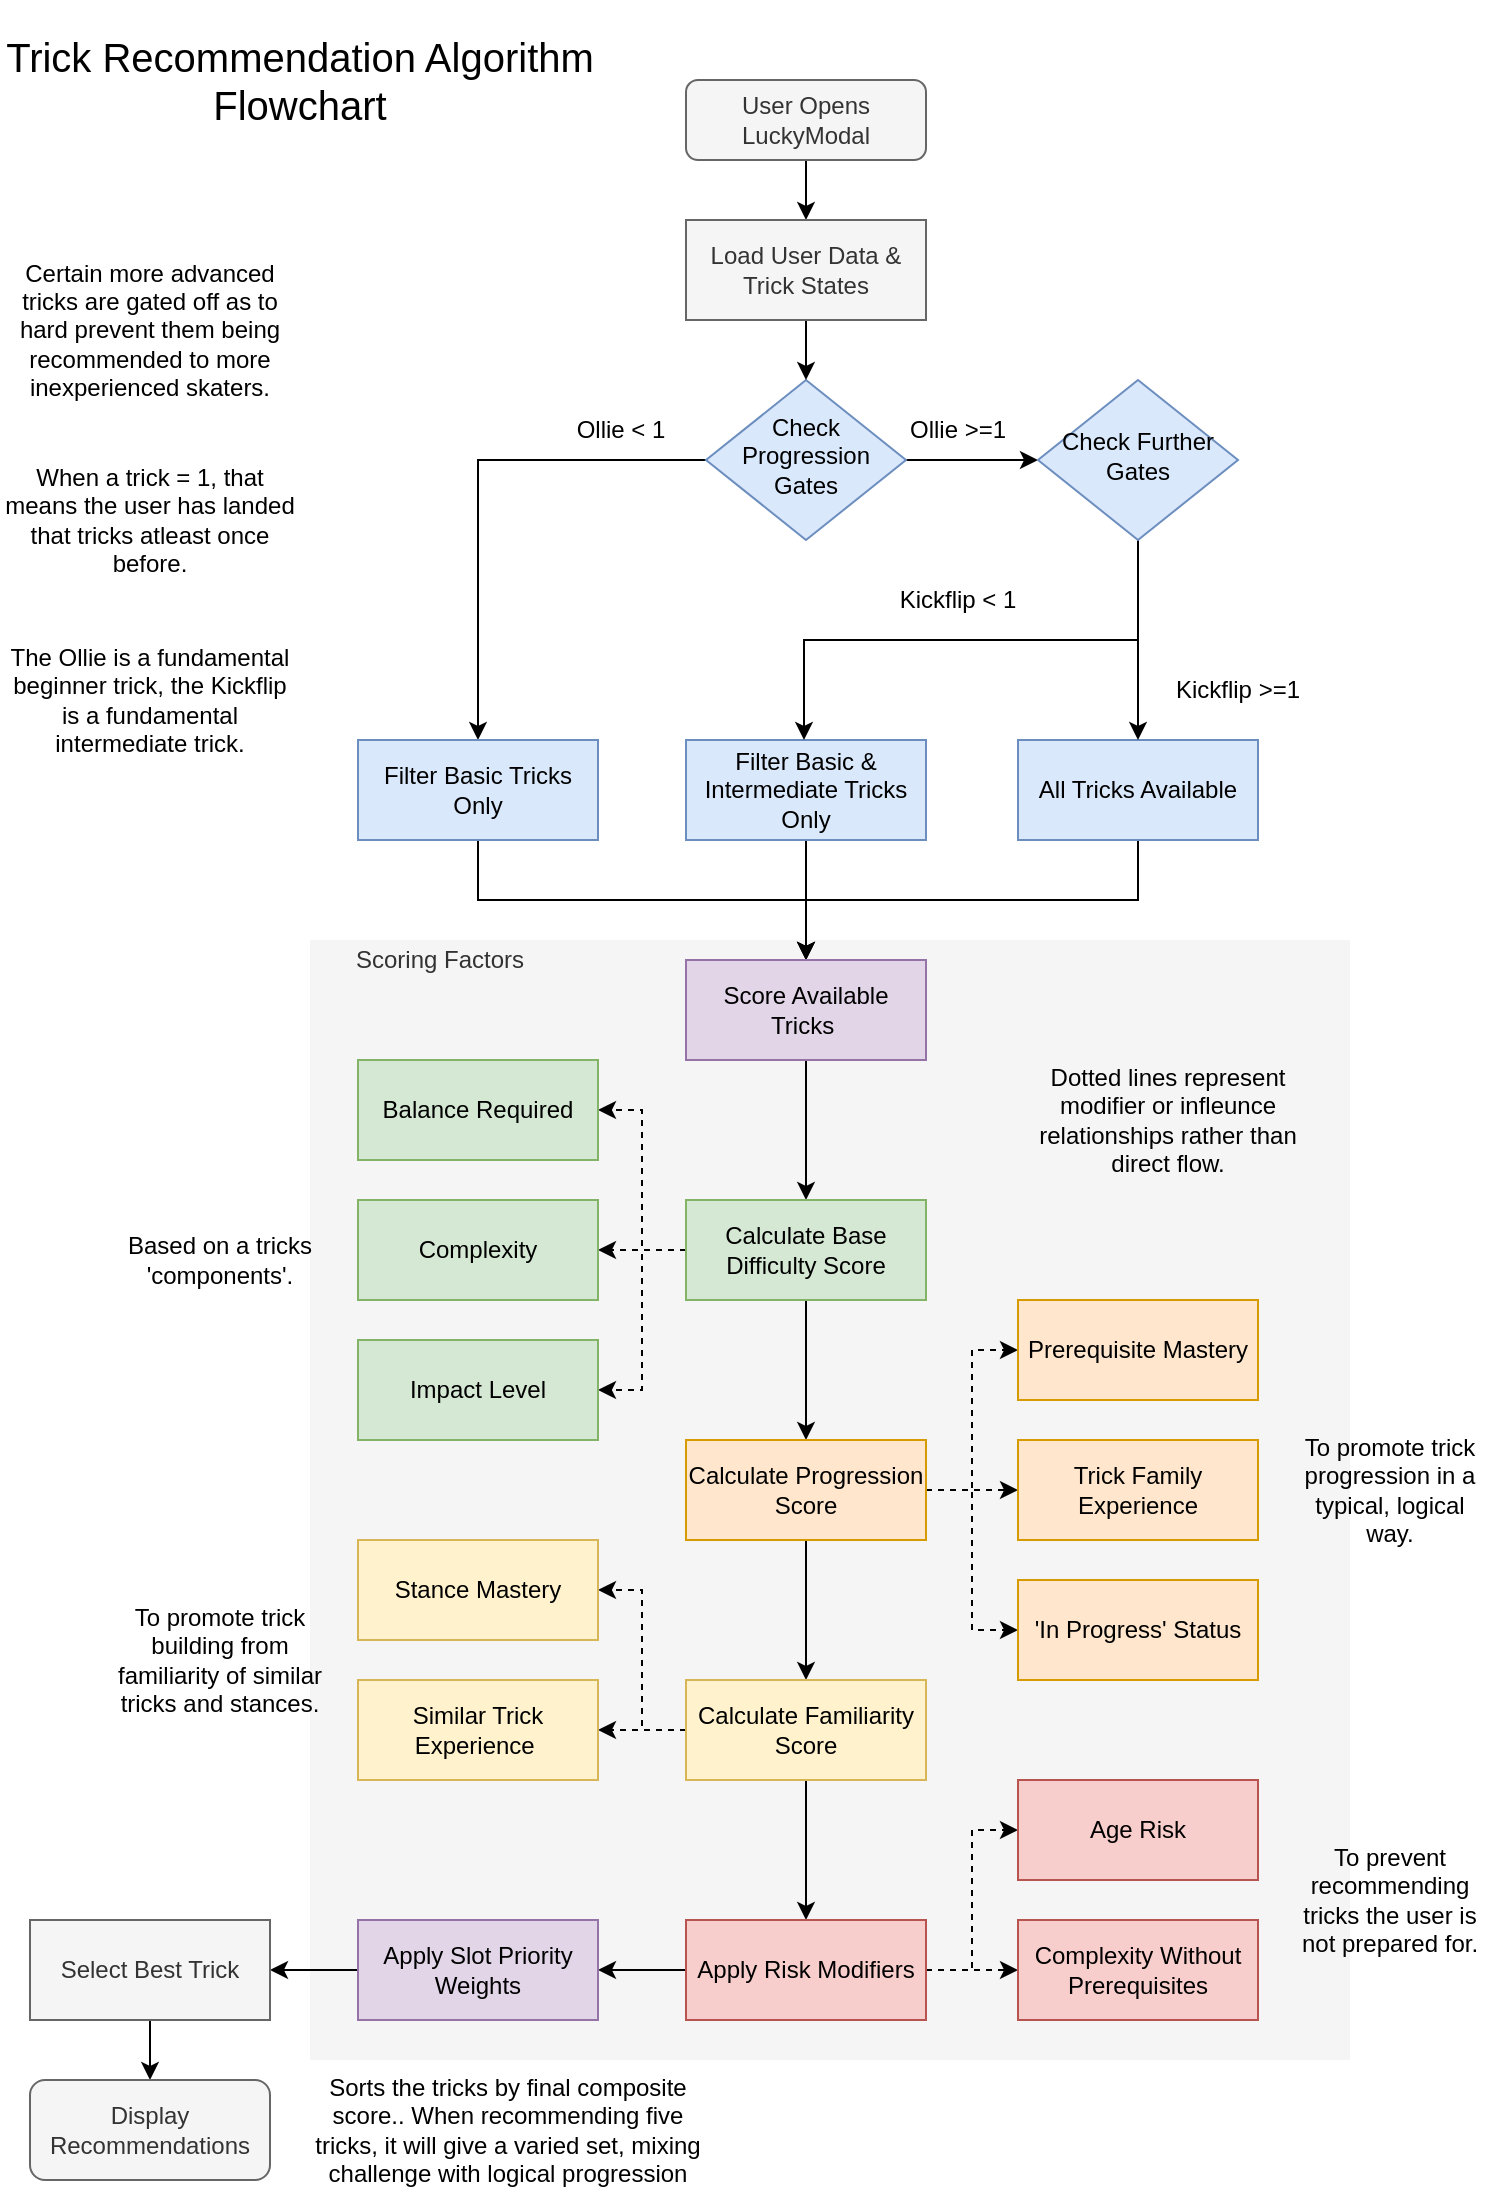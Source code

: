 <mxfile version="26.0.16">
  <diagram id="C5RBs43oDa-KdzZeNtuy" name="Page-1">
    <mxGraphModel dx="1641" dy="1022" grid="1" gridSize="10" guides="1" tooltips="1" connect="1" arrows="1" fold="1" page="1" pageScale="1" pageWidth="827" pageHeight="1169" math="0" shadow="0">
      <root>
        <mxCell id="WIyWlLk6GJQsqaUBKTNV-0" />
        <mxCell id="WIyWlLk6GJQsqaUBKTNV-1" parent="WIyWlLk6GJQsqaUBKTNV-0" />
        <mxCell id="xBVpdES65EL6d3hLuaZw-73" value="" style="rounded=0;whiteSpace=wrap;html=1;strokeColor=none;fillColor=#f5f5f5;fontColor=#333333;" vertex="1" parent="WIyWlLk6GJQsqaUBKTNV-1">
          <mxGeometry x="210" y="500" width="520" height="560" as="geometry" />
        </mxCell>
        <mxCell id="xBVpdES65EL6d3hLuaZw-68" style="edgeStyle=orthogonalEdgeStyle;rounded=0;orthogonalLoop=1;jettySize=auto;html=1;" edge="1" parent="WIyWlLk6GJQsqaUBKTNV-1" source="WIyWlLk6GJQsqaUBKTNV-3" target="xBVpdES65EL6d3hLuaZw-0">
          <mxGeometry relative="1" as="geometry" />
        </mxCell>
        <mxCell id="WIyWlLk6GJQsqaUBKTNV-3" value="User Opens LuckyModal" style="rounded=1;whiteSpace=wrap;html=1;fontSize=12;glass=0;strokeWidth=1;shadow=0;fillColor=#f5f5f5;strokeColor=#666666;fontColor=#333333;" parent="WIyWlLk6GJQsqaUBKTNV-1" vertex="1">
          <mxGeometry x="398" y="70" width="120" height="40" as="geometry" />
        </mxCell>
        <mxCell id="xBVpdES65EL6d3hLuaZw-7" style="edgeStyle=orthogonalEdgeStyle;rounded=0;orthogonalLoop=1;jettySize=auto;html=1;" edge="1" parent="WIyWlLk6GJQsqaUBKTNV-1" source="WIyWlLk6GJQsqaUBKTNV-6" target="xBVpdES65EL6d3hLuaZw-4">
          <mxGeometry relative="1" as="geometry" />
        </mxCell>
        <mxCell id="xBVpdES65EL6d3hLuaZw-16" style="edgeStyle=orthogonalEdgeStyle;rounded=0;orthogonalLoop=1;jettySize=auto;html=1;" edge="1" parent="WIyWlLk6GJQsqaUBKTNV-1" source="WIyWlLk6GJQsqaUBKTNV-6" target="xBVpdES65EL6d3hLuaZw-13">
          <mxGeometry relative="1" as="geometry" />
        </mxCell>
        <mxCell id="WIyWlLk6GJQsqaUBKTNV-6" value="Check Progression Gates" style="rhombus;whiteSpace=wrap;html=1;shadow=0;fontFamily=Helvetica;fontSize=12;align=center;strokeWidth=1;spacing=6;spacingTop=-4;fillColor=#dae8fc;strokeColor=#6c8ebf;" parent="WIyWlLk6GJQsqaUBKTNV-1" vertex="1">
          <mxGeometry x="408" y="220" width="100" height="80" as="geometry" />
        </mxCell>
        <mxCell id="xBVpdES65EL6d3hLuaZw-69" style="edgeStyle=orthogonalEdgeStyle;rounded=0;orthogonalLoop=1;jettySize=auto;html=1;" edge="1" parent="WIyWlLk6GJQsqaUBKTNV-1" source="xBVpdES65EL6d3hLuaZw-0" target="WIyWlLk6GJQsqaUBKTNV-6">
          <mxGeometry relative="1" as="geometry" />
        </mxCell>
        <mxCell id="xBVpdES65EL6d3hLuaZw-0" value="Load User Data &amp;amp; Trick States" style="rounded=0;whiteSpace=wrap;html=1;fillColor=#f5f5f5;strokeColor=#666666;fontColor=#333333;" vertex="1" parent="WIyWlLk6GJQsqaUBKTNV-1">
          <mxGeometry x="398" y="140" width="120" height="50" as="geometry" />
        </mxCell>
        <mxCell id="xBVpdES65EL6d3hLuaZw-3" value="Certain more advanced tricks are gated off as to hard prevent them being recommended to more inexperienced skaters." style="text;align=center;verticalAlign=middle;rounded=0;whiteSpace=wrap;" vertex="1" parent="WIyWlLk6GJQsqaUBKTNV-1">
          <mxGeometry x="55" y="140" width="150" height="110" as="geometry" />
        </mxCell>
        <mxCell id="xBVpdES65EL6d3hLuaZw-71" style="edgeStyle=orthogonalEdgeStyle;rounded=0;orthogonalLoop=1;jettySize=auto;html=1;" edge="1" parent="WIyWlLk6GJQsqaUBKTNV-1" source="xBVpdES65EL6d3hLuaZw-4" target="xBVpdES65EL6d3hLuaZw-23">
          <mxGeometry relative="1" as="geometry">
            <Array as="points">
              <mxPoint x="294" y="480" />
              <mxPoint x="458" y="480" />
            </Array>
          </mxGeometry>
        </mxCell>
        <mxCell id="xBVpdES65EL6d3hLuaZw-4" value="Filter Basic Tricks Only" style="rounded=0;whiteSpace=wrap;html=1;fillColor=#dae8fc;strokeColor=#6c8ebf;" vertex="1" parent="WIyWlLk6GJQsqaUBKTNV-1">
          <mxGeometry x="234" y="400" width="120" height="50" as="geometry" />
        </mxCell>
        <mxCell id="xBVpdES65EL6d3hLuaZw-42" style="edgeStyle=orthogonalEdgeStyle;rounded=0;orthogonalLoop=1;jettySize=auto;html=1;" edge="1" parent="WIyWlLk6GJQsqaUBKTNV-1" source="xBVpdES65EL6d3hLuaZw-5" target="xBVpdES65EL6d3hLuaZw-23">
          <mxGeometry relative="1" as="geometry" />
        </mxCell>
        <mxCell id="xBVpdES65EL6d3hLuaZw-5" value="Filter Basic &amp;amp; Intermediate Tricks Only" style="rounded=0;whiteSpace=wrap;html=1;fillColor=#dae8fc;strokeColor=#6c8ebf;" vertex="1" parent="WIyWlLk6GJQsqaUBKTNV-1">
          <mxGeometry x="398" y="400" width="120" height="50" as="geometry" />
        </mxCell>
        <mxCell id="xBVpdES65EL6d3hLuaZw-70" style="edgeStyle=orthogonalEdgeStyle;rounded=0;orthogonalLoop=1;jettySize=auto;html=1;" edge="1" parent="WIyWlLk6GJQsqaUBKTNV-1" source="xBVpdES65EL6d3hLuaZw-6" target="xBVpdES65EL6d3hLuaZw-23">
          <mxGeometry relative="1" as="geometry">
            <Array as="points">
              <mxPoint x="624" y="480" />
              <mxPoint x="458" y="480" />
            </Array>
          </mxGeometry>
        </mxCell>
        <mxCell id="xBVpdES65EL6d3hLuaZw-6" value="All Tricks Available" style="rounded=0;whiteSpace=wrap;html=1;fillColor=#dae8fc;strokeColor=#6c8ebf;" vertex="1" parent="WIyWlLk6GJQsqaUBKTNV-1">
          <mxGeometry x="564" y="400" width="120" height="50" as="geometry" />
        </mxCell>
        <mxCell id="xBVpdES65EL6d3hLuaZw-10" value="Ollie &lt; 1" style="text;align=center;verticalAlign=middle;rounded=0;whiteSpace=wrap;" vertex="1" parent="WIyWlLk6GJQsqaUBKTNV-1">
          <mxGeometry x="333" y="230" width="65" height="30" as="geometry" />
        </mxCell>
        <mxCell id="xBVpdES65EL6d3hLuaZw-11" value="Ollie &gt;=1" style="text;align=center;verticalAlign=middle;rounded=0;whiteSpace=wrap;" vertex="1" parent="WIyWlLk6GJQsqaUBKTNV-1">
          <mxGeometry x="494" y="230" width="80" height="30" as="geometry" />
        </mxCell>
        <mxCell id="xBVpdES65EL6d3hLuaZw-17" style="edgeStyle=orthogonalEdgeStyle;rounded=0;orthogonalLoop=1;jettySize=auto;html=1;" edge="1" parent="WIyWlLk6GJQsqaUBKTNV-1" source="xBVpdES65EL6d3hLuaZw-13" target="xBVpdES65EL6d3hLuaZw-6">
          <mxGeometry relative="1" as="geometry" />
        </mxCell>
        <mxCell id="xBVpdES65EL6d3hLuaZw-18" style="edgeStyle=orthogonalEdgeStyle;rounded=0;orthogonalLoop=1;jettySize=auto;html=1;" edge="1" parent="WIyWlLk6GJQsqaUBKTNV-1" source="xBVpdES65EL6d3hLuaZw-13" target="xBVpdES65EL6d3hLuaZw-5">
          <mxGeometry relative="1" as="geometry">
            <Array as="points">
              <mxPoint x="624" y="350" />
              <mxPoint x="457" y="350" />
            </Array>
          </mxGeometry>
        </mxCell>
        <mxCell id="xBVpdES65EL6d3hLuaZw-13" value="Check Further Gates" style="rhombus;whiteSpace=wrap;html=1;shadow=0;fontFamily=Helvetica;fontSize=12;align=center;strokeWidth=1;spacing=6;spacingTop=-4;fillColor=#dae8fc;strokeColor=#6c8ebf;" vertex="1" parent="WIyWlLk6GJQsqaUBKTNV-1">
          <mxGeometry x="574" y="220" width="100" height="80" as="geometry" />
        </mxCell>
        <mxCell id="xBVpdES65EL6d3hLuaZw-19" value="Kickflip &lt; 1" style="text;align=center;verticalAlign=middle;rounded=0;whiteSpace=wrap;" vertex="1" parent="WIyWlLk6GJQsqaUBKTNV-1">
          <mxGeometry x="494" y="315" width="80" height="30" as="geometry" />
        </mxCell>
        <mxCell id="xBVpdES65EL6d3hLuaZw-20" value="Kickflip &gt;=1" style="text;align=center;verticalAlign=middle;rounded=0;whiteSpace=wrap;" vertex="1" parent="WIyWlLk6GJQsqaUBKTNV-1">
          <mxGeometry x="634" y="360" width="80" height="30" as="geometry" />
        </mxCell>
        <mxCell id="xBVpdES65EL6d3hLuaZw-21" value="When a trick = 1, that means the user has landed that tricks atleast once before." style="text;align=center;verticalAlign=middle;rounded=0;whiteSpace=wrap;" vertex="1" parent="WIyWlLk6GJQsqaUBKTNV-1">
          <mxGeometry x="55" y="250" width="150" height="80" as="geometry" />
        </mxCell>
        <mxCell id="xBVpdES65EL6d3hLuaZw-22" value="The Ollie is a fundamental beginner trick, the Kickflip is a fundamental intermediate trick." style="text;align=center;verticalAlign=middle;rounded=0;whiteSpace=wrap;" vertex="1" parent="WIyWlLk6GJQsqaUBKTNV-1">
          <mxGeometry x="55" y="340" width="150" height="80" as="geometry" />
        </mxCell>
        <mxCell id="xBVpdES65EL6d3hLuaZw-43" style="edgeStyle=orthogonalEdgeStyle;rounded=0;orthogonalLoop=1;jettySize=auto;html=1;" edge="1" parent="WIyWlLk6GJQsqaUBKTNV-1" source="xBVpdES65EL6d3hLuaZw-23" target="xBVpdES65EL6d3hLuaZw-24">
          <mxGeometry relative="1" as="geometry" />
        </mxCell>
        <mxCell id="xBVpdES65EL6d3hLuaZw-23" value="Score Available Tricks&amp;nbsp;" style="rounded=0;whiteSpace=wrap;html=1;fillColor=#e1d5e7;strokeColor=#9673a6;" vertex="1" parent="WIyWlLk6GJQsqaUBKTNV-1">
          <mxGeometry x="398" y="510" width="120" height="50" as="geometry" />
        </mxCell>
        <mxCell id="xBVpdES65EL6d3hLuaZw-44" style="edgeStyle=orthogonalEdgeStyle;rounded=0;orthogonalLoop=1;jettySize=auto;html=1;" edge="1" parent="WIyWlLk6GJQsqaUBKTNV-1" source="xBVpdES65EL6d3hLuaZw-24" target="xBVpdES65EL6d3hLuaZw-25">
          <mxGeometry relative="1" as="geometry" />
        </mxCell>
        <mxCell id="xBVpdES65EL6d3hLuaZw-50" style="edgeStyle=orthogonalEdgeStyle;rounded=0;orthogonalLoop=1;jettySize=auto;html=1;entryX=1;entryY=0.5;entryDx=0;entryDy=0;dashed=1;" edge="1" parent="WIyWlLk6GJQsqaUBKTNV-1" source="xBVpdES65EL6d3hLuaZw-24" target="xBVpdES65EL6d3hLuaZw-29">
          <mxGeometry relative="1" as="geometry" />
        </mxCell>
        <mxCell id="xBVpdES65EL6d3hLuaZw-51" style="edgeStyle=orthogonalEdgeStyle;rounded=0;orthogonalLoop=1;jettySize=auto;html=1;entryX=1;entryY=0.5;entryDx=0;entryDy=0;dashed=1;" edge="1" parent="WIyWlLk6GJQsqaUBKTNV-1" source="xBVpdES65EL6d3hLuaZw-24" target="xBVpdES65EL6d3hLuaZw-28">
          <mxGeometry relative="1" as="geometry" />
        </mxCell>
        <mxCell id="xBVpdES65EL6d3hLuaZw-52" style="edgeStyle=orthogonalEdgeStyle;rounded=0;orthogonalLoop=1;jettySize=auto;html=1;entryX=1;entryY=0.5;entryDx=0;entryDy=0;dashed=1;" edge="1" parent="WIyWlLk6GJQsqaUBKTNV-1" source="xBVpdES65EL6d3hLuaZw-24" target="xBVpdES65EL6d3hLuaZw-30">
          <mxGeometry relative="1" as="geometry" />
        </mxCell>
        <mxCell id="xBVpdES65EL6d3hLuaZw-24" value="Calculate Base Difficulty Score" style="rounded=0;whiteSpace=wrap;html=1;fillColor=#d5e8d4;strokeColor=#82b366;" vertex="1" parent="WIyWlLk6GJQsqaUBKTNV-1">
          <mxGeometry x="398" y="630" width="120" height="50" as="geometry" />
        </mxCell>
        <mxCell id="xBVpdES65EL6d3hLuaZw-45" style="edgeStyle=orthogonalEdgeStyle;rounded=0;orthogonalLoop=1;jettySize=auto;html=1;" edge="1" parent="WIyWlLk6GJQsqaUBKTNV-1" source="xBVpdES65EL6d3hLuaZw-25" target="xBVpdES65EL6d3hLuaZw-26">
          <mxGeometry relative="1" as="geometry" />
        </mxCell>
        <mxCell id="xBVpdES65EL6d3hLuaZw-53" style="edgeStyle=orthogonalEdgeStyle;rounded=0;orthogonalLoop=1;jettySize=auto;html=1;dashed=1;" edge="1" parent="WIyWlLk6GJQsqaUBKTNV-1" source="xBVpdES65EL6d3hLuaZw-25" target="xBVpdES65EL6d3hLuaZw-32">
          <mxGeometry relative="1" as="geometry" />
        </mxCell>
        <mxCell id="xBVpdES65EL6d3hLuaZw-54" style="edgeStyle=orthogonalEdgeStyle;rounded=0;orthogonalLoop=1;jettySize=auto;html=1;entryX=0;entryY=0.5;entryDx=0;entryDy=0;dashed=1;" edge="1" parent="WIyWlLk6GJQsqaUBKTNV-1" source="xBVpdES65EL6d3hLuaZw-25" target="xBVpdES65EL6d3hLuaZw-31">
          <mxGeometry relative="1" as="geometry" />
        </mxCell>
        <mxCell id="xBVpdES65EL6d3hLuaZw-55" style="edgeStyle=orthogonalEdgeStyle;rounded=0;orthogonalLoop=1;jettySize=auto;html=1;entryX=0;entryY=0.5;entryDx=0;entryDy=0;dashed=1;" edge="1" parent="WIyWlLk6GJQsqaUBKTNV-1" source="xBVpdES65EL6d3hLuaZw-25" target="xBVpdES65EL6d3hLuaZw-33">
          <mxGeometry relative="1" as="geometry" />
        </mxCell>
        <mxCell id="xBVpdES65EL6d3hLuaZw-25" value="Calculate Progression Score" style="rounded=0;whiteSpace=wrap;html=1;fillColor=#ffe6cc;strokeColor=#d79b00;" vertex="1" parent="WIyWlLk6GJQsqaUBKTNV-1">
          <mxGeometry x="398" y="750" width="120" height="50" as="geometry" />
        </mxCell>
        <mxCell id="xBVpdES65EL6d3hLuaZw-46" style="edgeStyle=orthogonalEdgeStyle;rounded=0;orthogonalLoop=1;jettySize=auto;html=1;" edge="1" parent="WIyWlLk6GJQsqaUBKTNV-1" source="xBVpdES65EL6d3hLuaZw-26" target="xBVpdES65EL6d3hLuaZw-27">
          <mxGeometry relative="1" as="geometry" />
        </mxCell>
        <mxCell id="xBVpdES65EL6d3hLuaZw-56" style="edgeStyle=orthogonalEdgeStyle;rounded=0;orthogonalLoop=1;jettySize=auto;html=1;dashed=1;" edge="1" parent="WIyWlLk6GJQsqaUBKTNV-1" source="xBVpdES65EL6d3hLuaZw-26" target="xBVpdES65EL6d3hLuaZw-34">
          <mxGeometry relative="1" as="geometry" />
        </mxCell>
        <mxCell id="xBVpdES65EL6d3hLuaZw-57" style="edgeStyle=orthogonalEdgeStyle;rounded=0;orthogonalLoop=1;jettySize=auto;html=1;entryX=1;entryY=0.5;entryDx=0;entryDy=0;dashed=1;" edge="1" parent="WIyWlLk6GJQsqaUBKTNV-1" source="xBVpdES65EL6d3hLuaZw-26" target="xBVpdES65EL6d3hLuaZw-35">
          <mxGeometry relative="1" as="geometry" />
        </mxCell>
        <mxCell id="xBVpdES65EL6d3hLuaZw-26" value="Calculate Familiarity Score" style="rounded=0;whiteSpace=wrap;html=1;fillColor=#fff2cc;strokeColor=#d6b656;" vertex="1" parent="WIyWlLk6GJQsqaUBKTNV-1">
          <mxGeometry x="398" y="870" width="120" height="50" as="geometry" />
        </mxCell>
        <mxCell id="xBVpdES65EL6d3hLuaZw-47" style="edgeStyle=orthogonalEdgeStyle;rounded=0;orthogonalLoop=1;jettySize=auto;html=1;" edge="1" parent="WIyWlLk6GJQsqaUBKTNV-1" source="xBVpdES65EL6d3hLuaZw-27" target="xBVpdES65EL6d3hLuaZw-38">
          <mxGeometry relative="1" as="geometry" />
        </mxCell>
        <mxCell id="xBVpdES65EL6d3hLuaZw-58" style="edgeStyle=orthogonalEdgeStyle;rounded=0;orthogonalLoop=1;jettySize=auto;html=1;entryX=0;entryY=0.5;entryDx=0;entryDy=0;dashed=1;" edge="1" parent="WIyWlLk6GJQsqaUBKTNV-1" source="xBVpdES65EL6d3hLuaZw-27" target="xBVpdES65EL6d3hLuaZw-36">
          <mxGeometry relative="1" as="geometry" />
        </mxCell>
        <mxCell id="xBVpdES65EL6d3hLuaZw-59" style="edgeStyle=orthogonalEdgeStyle;rounded=0;orthogonalLoop=1;jettySize=auto;html=1;dashed=1;" edge="1" parent="WIyWlLk6GJQsqaUBKTNV-1" source="xBVpdES65EL6d3hLuaZw-27" target="xBVpdES65EL6d3hLuaZw-37">
          <mxGeometry relative="1" as="geometry" />
        </mxCell>
        <mxCell id="xBVpdES65EL6d3hLuaZw-27" value="Apply Risk Modifiers" style="rounded=0;whiteSpace=wrap;html=1;fillColor=#f8cecc;strokeColor=#b85450;" vertex="1" parent="WIyWlLk6GJQsqaUBKTNV-1">
          <mxGeometry x="398" y="990" width="120" height="50" as="geometry" />
        </mxCell>
        <mxCell id="xBVpdES65EL6d3hLuaZw-28" value="Complexity" style="rounded=0;whiteSpace=wrap;html=1;fillColor=#d5e8d4;strokeColor=#82b366;" vertex="1" parent="WIyWlLk6GJQsqaUBKTNV-1">
          <mxGeometry x="234" y="630" width="120" height="50" as="geometry" />
        </mxCell>
        <mxCell id="xBVpdES65EL6d3hLuaZw-29" value="Balance Required" style="rounded=0;whiteSpace=wrap;html=1;fillColor=#d5e8d4;strokeColor=#82b366;" vertex="1" parent="WIyWlLk6GJQsqaUBKTNV-1">
          <mxGeometry x="234" y="560" width="120" height="50" as="geometry" />
        </mxCell>
        <mxCell id="xBVpdES65EL6d3hLuaZw-30" value="Impact Level" style="rounded=0;whiteSpace=wrap;html=1;fillColor=#d5e8d4;strokeColor=#82b366;" vertex="1" parent="WIyWlLk6GJQsqaUBKTNV-1">
          <mxGeometry x="234" y="700" width="120" height="50" as="geometry" />
        </mxCell>
        <mxCell id="xBVpdES65EL6d3hLuaZw-31" value="Prerequisite Mastery" style="rounded=0;whiteSpace=wrap;html=1;fillColor=#ffe6cc;strokeColor=#d79b00;" vertex="1" parent="WIyWlLk6GJQsqaUBKTNV-1">
          <mxGeometry x="564" y="680" width="120" height="50" as="geometry" />
        </mxCell>
        <mxCell id="xBVpdES65EL6d3hLuaZw-32" value="Trick Family Experience" style="rounded=0;whiteSpace=wrap;html=1;fillColor=#ffe6cc;strokeColor=#d79b00;" vertex="1" parent="WIyWlLk6GJQsqaUBKTNV-1">
          <mxGeometry x="564" y="750" width="120" height="50" as="geometry" />
        </mxCell>
        <mxCell id="xBVpdES65EL6d3hLuaZw-33" value="&#39;In Progress&#39; Status" style="rounded=0;whiteSpace=wrap;html=1;fillColor=#ffe6cc;strokeColor=#d79b00;" vertex="1" parent="WIyWlLk6GJQsqaUBKTNV-1">
          <mxGeometry x="564" y="820" width="120" height="50" as="geometry" />
        </mxCell>
        <mxCell id="xBVpdES65EL6d3hLuaZw-34" value="Similar Trick Experience&amp;nbsp;" style="rounded=0;whiteSpace=wrap;html=1;fillColor=#fff2cc;strokeColor=#d6b656;" vertex="1" parent="WIyWlLk6GJQsqaUBKTNV-1">
          <mxGeometry x="234" y="870" width="120" height="50" as="geometry" />
        </mxCell>
        <mxCell id="xBVpdES65EL6d3hLuaZw-35" value="Stance Mastery" style="rounded=0;whiteSpace=wrap;html=1;fillColor=#fff2cc;strokeColor=#d6b656;" vertex="1" parent="WIyWlLk6GJQsqaUBKTNV-1">
          <mxGeometry x="234" y="800" width="120" height="50" as="geometry" />
        </mxCell>
        <mxCell id="xBVpdES65EL6d3hLuaZw-36" value="Age Risk" style="rounded=0;whiteSpace=wrap;html=1;fillColor=#f8cecc;strokeColor=#b85450;" vertex="1" parent="WIyWlLk6GJQsqaUBKTNV-1">
          <mxGeometry x="564" y="920" width="120" height="50" as="geometry" />
        </mxCell>
        <mxCell id="xBVpdES65EL6d3hLuaZw-37" value="Complexity Without Prerequisites" style="rounded=0;whiteSpace=wrap;html=1;fillColor=#f8cecc;strokeColor=#b85450;" vertex="1" parent="WIyWlLk6GJQsqaUBKTNV-1">
          <mxGeometry x="564" y="990" width="120" height="50" as="geometry" />
        </mxCell>
        <mxCell id="xBVpdES65EL6d3hLuaZw-48" style="edgeStyle=orthogonalEdgeStyle;rounded=0;orthogonalLoop=1;jettySize=auto;html=1;" edge="1" parent="WIyWlLk6GJQsqaUBKTNV-1" source="xBVpdES65EL6d3hLuaZw-38" target="xBVpdES65EL6d3hLuaZw-39">
          <mxGeometry relative="1" as="geometry" />
        </mxCell>
        <mxCell id="xBVpdES65EL6d3hLuaZw-38" value="Apply Slot Priority Weights" style="rounded=0;whiteSpace=wrap;html=1;fillColor=#e1d5e7;strokeColor=#9673a6;" vertex="1" parent="WIyWlLk6GJQsqaUBKTNV-1">
          <mxGeometry x="234" y="990" width="120" height="50" as="geometry" />
        </mxCell>
        <mxCell id="xBVpdES65EL6d3hLuaZw-49" style="edgeStyle=orthogonalEdgeStyle;rounded=0;orthogonalLoop=1;jettySize=auto;html=1;" edge="1" parent="WIyWlLk6GJQsqaUBKTNV-1" source="xBVpdES65EL6d3hLuaZw-39" target="xBVpdES65EL6d3hLuaZw-40">
          <mxGeometry relative="1" as="geometry" />
        </mxCell>
        <mxCell id="xBVpdES65EL6d3hLuaZw-39" value="Select Best Trick" style="rounded=0;whiteSpace=wrap;html=1;fillColor=#f5f5f5;fontColor=#333333;strokeColor=#666666;" vertex="1" parent="WIyWlLk6GJQsqaUBKTNV-1">
          <mxGeometry x="70" y="990" width="120" height="50" as="geometry" />
        </mxCell>
        <mxCell id="xBVpdES65EL6d3hLuaZw-40" value="Display Recommendations" style="rounded=1;whiteSpace=wrap;html=1;fillColor=#f5f5f5;fontColor=#333333;strokeColor=#666666;" vertex="1" parent="WIyWlLk6GJQsqaUBKTNV-1">
          <mxGeometry x="70" y="1070" width="120" height="50" as="geometry" />
        </mxCell>
        <mxCell id="xBVpdES65EL6d3hLuaZw-60" value="Dotted lines represent modifier or infleunce relationships rather than direct flow." style="text;align=center;verticalAlign=middle;rounded=0;whiteSpace=wrap;" vertex="1" parent="WIyWlLk6GJQsqaUBKTNV-1">
          <mxGeometry x="564" y="550" width="150" height="80" as="geometry" />
        </mxCell>
        <mxCell id="xBVpdES65EL6d3hLuaZw-61" value="To promote trick building from familiarity of similar tricks and stances." style="text;align=center;verticalAlign=middle;rounded=0;whiteSpace=wrap;" vertex="1" parent="WIyWlLk6GJQsqaUBKTNV-1">
          <mxGeometry x="110" y="820" width="110" height="80" as="geometry" />
        </mxCell>
        <mxCell id="xBVpdES65EL6d3hLuaZw-62" value="To promote trick progression in a typical, logical way." style="text;align=center;verticalAlign=middle;rounded=0;whiteSpace=wrap;" vertex="1" parent="WIyWlLk6GJQsqaUBKTNV-1">
          <mxGeometry x="700" y="735" width="100" height="80" as="geometry" />
        </mxCell>
        <mxCell id="xBVpdES65EL6d3hLuaZw-63" value="To prevent recommending tricks the user is not prepared for." style="text;align=center;verticalAlign=middle;rounded=0;whiteSpace=wrap;" vertex="1" parent="WIyWlLk6GJQsqaUBKTNV-1">
          <mxGeometry x="700" y="940" width="100" height="80" as="geometry" />
        </mxCell>
        <mxCell id="xBVpdES65EL6d3hLuaZw-64" value="Based on a tricks &#39;components&#39;." style="text;align=center;verticalAlign=middle;rounded=0;whiteSpace=wrap;" vertex="1" parent="WIyWlLk6GJQsqaUBKTNV-1">
          <mxGeometry x="110" y="620" width="110" height="80" as="geometry" />
        </mxCell>
        <mxCell id="xBVpdES65EL6d3hLuaZw-66" value="Sorts the tricks by final composite score.. When recommending five tricks, it will give a varied set, mixing challenge with logical progression" style="text;align=center;verticalAlign=middle;rounded=0;whiteSpace=wrap;" vertex="1" parent="WIyWlLk6GJQsqaUBKTNV-1">
          <mxGeometry x="210" y="1055" width="198" height="80" as="geometry" />
        </mxCell>
        <mxCell id="xBVpdES65EL6d3hLuaZw-67" value="Trick Recommendation Algorithm Flowchart" style="text;align=center;verticalAlign=middle;rounded=0;whiteSpace=wrap;fontSize=20;" vertex="1" parent="WIyWlLk6GJQsqaUBKTNV-1">
          <mxGeometry x="55" y="30" width="300" height="80" as="geometry" />
        </mxCell>
        <mxCell id="xBVpdES65EL6d3hLuaZw-74" value="Scoring Factors" style="text;align=center;verticalAlign=middle;rounded=0;whiteSpace=wrap;fillColor=#f5f5f5;fontColor=#333333;strokeColor=none;" vertex="1" parent="WIyWlLk6GJQsqaUBKTNV-1">
          <mxGeometry x="210" y="500" width="130" height="20" as="geometry" />
        </mxCell>
      </root>
    </mxGraphModel>
  </diagram>
</mxfile>
